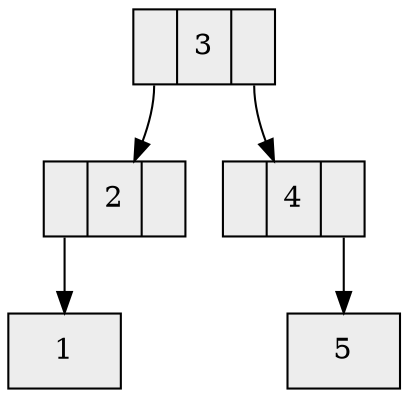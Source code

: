 digraph G { 
rankdir=TB; 
node [shape = record, color=black , style=filled, fillcolor=gray93];
nodo3[label ="<C0>| 3|<C1> "]; 
nodo2[label ="<C0>| 2|<C1> "]; 
nodo1[label =" 1"]; 
nodo2:C0->nodo1
nodo3:C0->nodo2
nodo4[label ="<C0>| 4|<C1> "]; 
nodo5[label =" 5"]; 
nodo4:C1->nodo5
nodo3:C1->nodo4
} 
